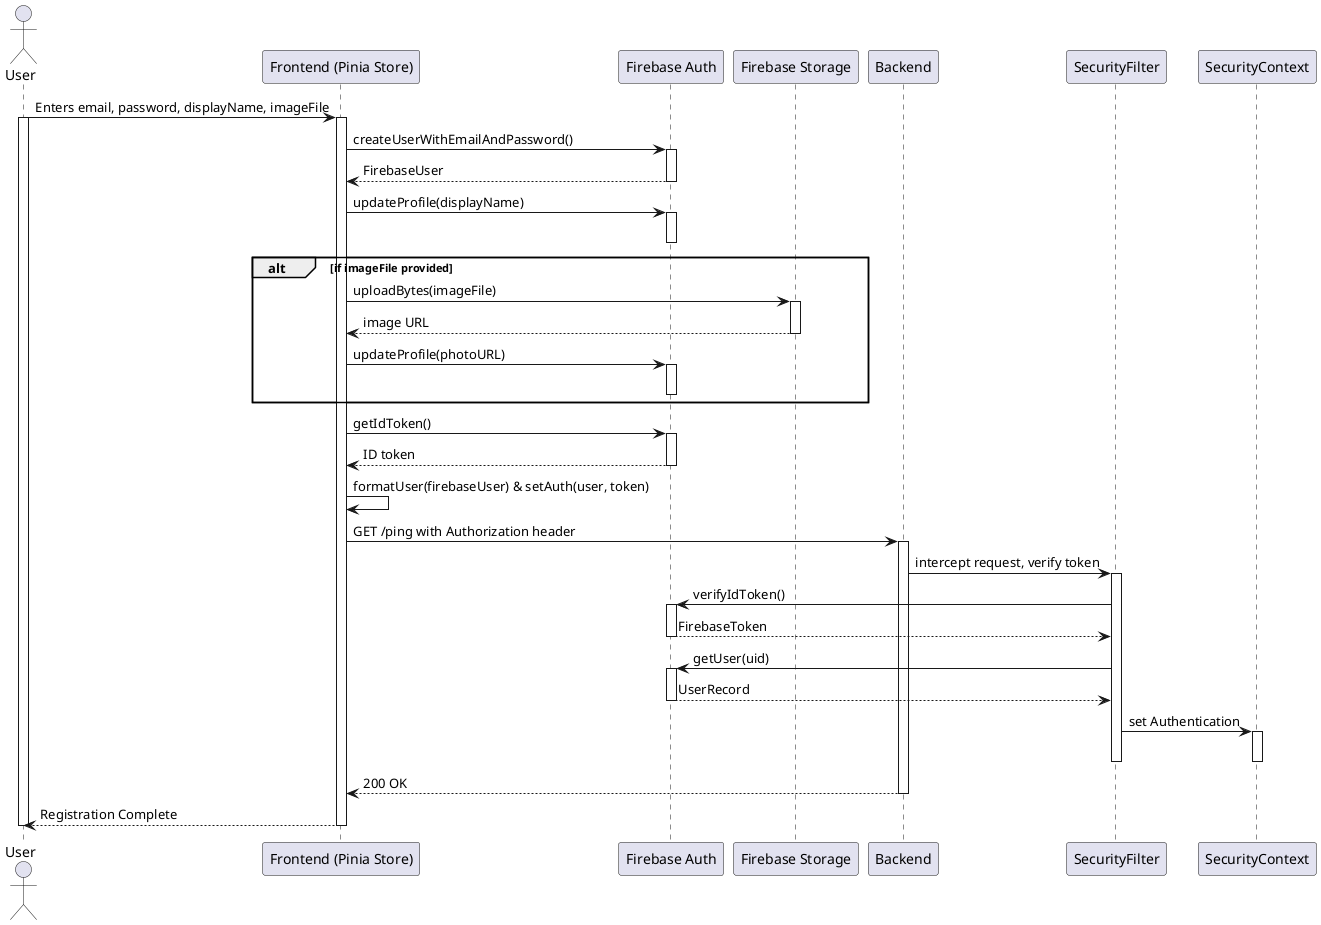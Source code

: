 @startuml
actor User
participant "Frontend (Pinia Store)" as Frontend
participant "Firebase Auth" as FirebaseAuth
participant "Firebase Storage" as FirebaseStorage
participant "Backend" as Backend
participant "SecurityFilter" as SecurityFilter
participant "SecurityContext" as SecurityContext

User -> Frontend : Enters email, password, displayName, imageFile
activate User
activate Frontend

Frontend -> FirebaseAuth : createUserWithEmailAndPassword()
activate FirebaseAuth
FirebaseAuth --> Frontend : FirebaseUser
deactivate FirebaseAuth

Frontend -> FirebaseAuth : updateProfile(displayName)
activate FirebaseAuth
deactivate FirebaseAuth


alt if imageFile provided
  Frontend -> FirebaseStorage : uploadBytes(imageFile)
  activate FirebaseStorage
  FirebaseStorage --> Frontend : image URL
  deactivate FirebaseStorage

  Frontend -> FirebaseAuth : updateProfile(photoURL)
  activate FirebaseAuth
  deactivate FirebaseAuth
end

Frontend -> FirebaseAuth : getIdToken()
activate FirebaseAuth
FirebaseAuth --> Frontend : ID token
deactivate FirebaseAuth

Frontend -> Frontend : formatUser(firebaseUser) & setAuth(user, token)

Frontend -> Backend : GET /ping with Authorization header
activate Backend

Backend -> SecurityFilter : intercept request, verify token
activate SecurityFilter

SecurityFilter -> FirebaseAuth : verifyIdToken()
activate FirebaseAuth
FirebaseAuth --> SecurityFilter : FirebaseToken
deactivate FirebaseAuth

SecurityFilter -> FirebaseAuth : getUser(uid)
activate FirebaseAuth
FirebaseAuth --> SecurityFilter : UserRecord
deactivate FirebaseAuth

SecurityFilter -> SecurityContext : set Authentication
activate SecurityContext
deactivate SecurityContext

deactivate SecurityFilter
Backend --> Frontend : 200 OK
deactivate Backend
Frontend --> User : Registration Complete
deactivate Frontend
deactivate User
@enduml